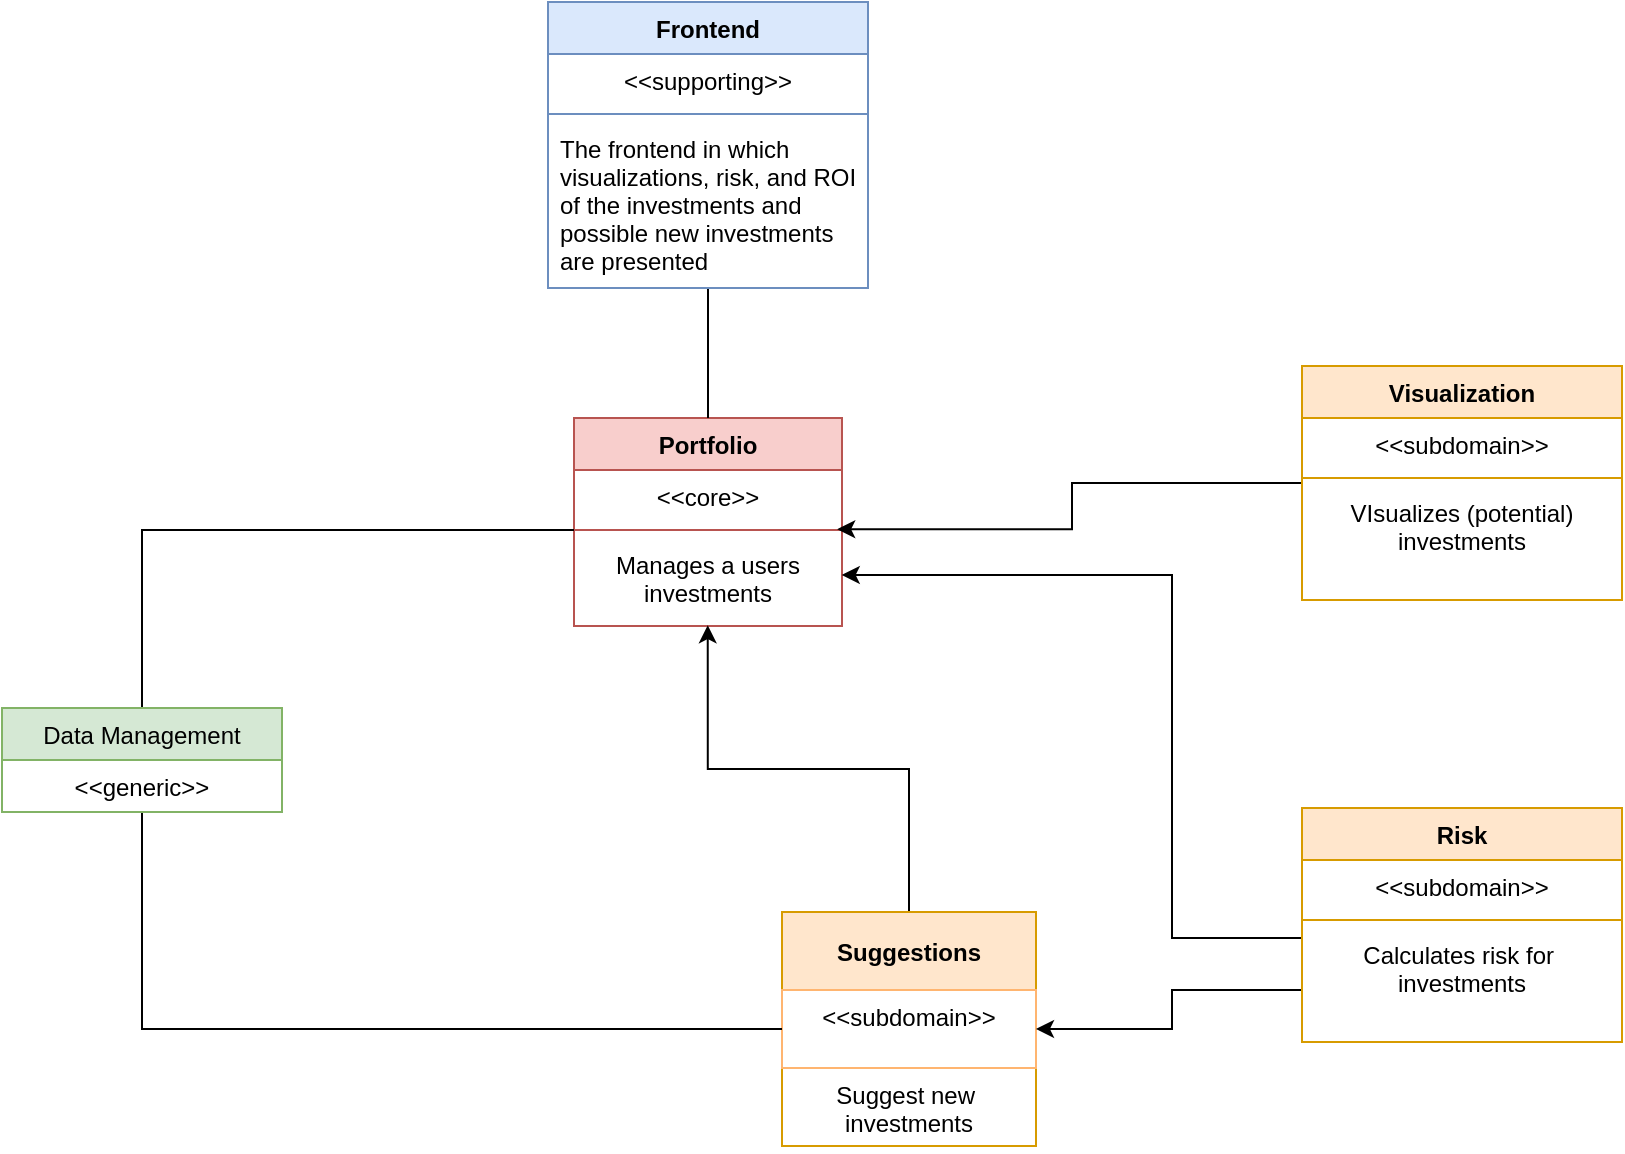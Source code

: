 <mxfile version="20.6.0" type="device"><diagram id="yeP0WfAjVMClLx0-qAxQ" name="Page-1"><mxGraphModel dx="1755" dy="1473" grid="1" gridSize="13" guides="1" tooltips="1" connect="1" arrows="1" fold="1" page="0" pageScale="1" pageWidth="850" pageHeight="1100" math="0" shadow="0"><root><mxCell id="0"/><mxCell id="1" parent="0"/><mxCell id="JE3gUee1A4f3gFkFFz_t-2" value="Portfolio" style="swimlane;fontStyle=1;align=center;verticalAlign=top;childLayout=stackLayout;horizontal=1;startSize=26;horizontalStack=0;resizeParent=1;resizeParentMax=0;resizeLast=0;collapsible=1;marginBottom=0;fillColor=#f8cecc;strokeColor=#b85450;" vertex="1" parent="1"><mxGeometry x="247" y="-247" width="134" height="104" as="geometry"/></mxCell><mxCell id="JE3gUee1A4f3gFkFFz_t-3" value="&lt;&lt;core&gt;&gt;" style="text;strokeColor=none;fillColor=none;align=center;verticalAlign=top;spacingLeft=4;spacingRight=4;overflow=hidden;rotatable=0;points=[[0,0.5],[1,0.5]];portConstraint=eastwest;" vertex="1" parent="JE3gUee1A4f3gFkFFz_t-2"><mxGeometry y="26" width="134" height="26" as="geometry"/></mxCell><mxCell id="JE3gUee1A4f3gFkFFz_t-4" value="" style="line;strokeWidth=1;fillColor=none;align=left;verticalAlign=middle;spacingTop=-1;spacingLeft=3;spacingRight=3;rotatable=0;labelPosition=right;points=[];portConstraint=eastwest;strokeColor=inherit;" vertex="1" parent="JE3gUee1A4f3gFkFFz_t-2"><mxGeometry y="52" width="134" height="8" as="geometry"/></mxCell><mxCell id="JE3gUee1A4f3gFkFFz_t-5" value="Manages a users &#10;investments&#10;" style="text;strokeColor=none;fillColor=none;align=center;verticalAlign=top;spacingLeft=4;spacingRight=4;overflow=hidden;rotatable=0;points=[[0,0.5],[1,0.5]];portConstraint=eastwest;" vertex="1" parent="JE3gUee1A4f3gFkFFz_t-2"><mxGeometry y="60" width="134" height="44" as="geometry"/></mxCell><mxCell id="JE3gUee1A4f3gFkFFz_t-28" style="edgeStyle=orthogonalEdgeStyle;rounded=0;orthogonalLoop=1;jettySize=auto;html=1;entryX=0.499;entryY=0.991;entryDx=0;entryDy=0;entryPerimeter=0;" edge="1" parent="1" source="JE3gUee1A4f3gFkFFz_t-18" target="JE3gUee1A4f3gFkFFz_t-5"><mxGeometry relative="1" as="geometry"/></mxCell><mxCell id="JE3gUee1A4f3gFkFFz_t-18" value="Suggestions" style="swimlane;fontStyle=1;childLayout=stackLayout;horizontal=1;startSize=39;fillColor=#ffe6cc;horizontalStack=0;resizeParent=1;resizeParentMax=0;resizeLast=0;collapsible=1;marginBottom=0;strokeColor=#d79b00;" vertex="1" parent="1"><mxGeometry x="351" width="127" height="117" as="geometry"><mxRectangle x="364" y="-13" width="104" height="39" as="alternateBounds"/></mxGeometry></mxCell><mxCell id="JE3gUee1A4f3gFkFFz_t-76" value="&lt;&lt;subdomain&gt;&gt;" style="text;align=center;verticalAlign=top;spacingLeft=4;spacingRight=4;overflow=hidden;rotatable=0;points=[[0,0.5],[1,0.5]];portConstraint=eastwest;strokeColor=#FFB570;" vertex="1" parent="JE3gUee1A4f3gFkFFz_t-18"><mxGeometry y="39" width="127" height="39" as="geometry"/></mxCell><mxCell id="JE3gUee1A4f3gFkFFz_t-19" value="Suggest new &#10;investments" style="text;strokeColor=none;fillColor=none;align=center;verticalAlign=top;spacingLeft=4;spacingRight=4;overflow=hidden;rotatable=0;points=[[0,0.5],[1,0.5]];portConstraint=eastwest;" vertex="1" parent="JE3gUee1A4f3gFkFFz_t-18"><mxGeometry y="78" width="127" height="39" as="geometry"/></mxCell><mxCell id="JE3gUee1A4f3gFkFFz_t-61" style="edgeStyle=orthogonalEdgeStyle;rounded=0;orthogonalLoop=1;jettySize=auto;html=1;entryX=0.982;entryY=0.452;entryDx=0;entryDy=0;entryPerimeter=0;endArrow=classic;endFill=1;" edge="1" parent="1" source="JE3gUee1A4f3gFkFFz_t-56" target="JE3gUee1A4f3gFkFFz_t-4"><mxGeometry relative="1" as="geometry"/></mxCell><mxCell id="JE3gUee1A4f3gFkFFz_t-56" value="Visualization" style="swimlane;fontStyle=1;align=center;verticalAlign=top;childLayout=stackLayout;horizontal=1;startSize=26;horizontalStack=0;resizeParent=1;resizeParentMax=0;resizeLast=0;collapsible=1;marginBottom=0;fillColor=#ffe6cc;strokeColor=#d79b00;" vertex="1" parent="1"><mxGeometry x="611" y="-273" width="160" height="117" as="geometry"/></mxCell><mxCell id="JE3gUee1A4f3gFkFFz_t-57" value="&lt;&lt;subdomain&gt;&gt;" style="text;strokeColor=none;fillColor=none;align=center;verticalAlign=top;spacingLeft=4;spacingRight=4;overflow=hidden;rotatable=0;points=[[0,0.5],[1,0.5]];portConstraint=eastwest;" vertex="1" parent="JE3gUee1A4f3gFkFFz_t-56"><mxGeometry y="26" width="160" height="26" as="geometry"/></mxCell><mxCell id="JE3gUee1A4f3gFkFFz_t-58" value="" style="line;strokeWidth=1;fillColor=none;align=left;verticalAlign=middle;spacingTop=-1;spacingLeft=3;spacingRight=3;rotatable=0;labelPosition=right;points=[];portConstraint=eastwest;strokeColor=inherit;" vertex="1" parent="JE3gUee1A4f3gFkFFz_t-56"><mxGeometry y="52" width="160" height="8" as="geometry"/></mxCell><mxCell id="JE3gUee1A4f3gFkFFz_t-59" value="VIsualizes (potential)&#10;investments" style="text;strokeColor=none;fillColor=none;align=center;verticalAlign=top;spacingLeft=4;spacingRight=4;overflow=hidden;rotatable=0;points=[[0,0.5],[1,0.5]];portConstraint=eastwest;" vertex="1" parent="JE3gUee1A4f3gFkFFz_t-56"><mxGeometry y="60" width="160" height="57" as="geometry"/></mxCell><mxCell id="JE3gUee1A4f3gFkFFz_t-81" style="edgeStyle=orthogonalEdgeStyle;rounded=0;orthogonalLoop=1;jettySize=auto;html=1;entryX=0.999;entryY=0.42;entryDx=0;entryDy=0;entryPerimeter=0;endArrow=classic;endFill=1;" edge="1" parent="1" source="JE3gUee1A4f3gFkFFz_t-62" target="JE3gUee1A4f3gFkFFz_t-5"><mxGeometry relative="1" as="geometry"><Array as="points"><mxPoint x="546" y="13"/><mxPoint x="546" y="-169"/></Array></mxGeometry></mxCell><mxCell id="JE3gUee1A4f3gFkFFz_t-82" style="edgeStyle=orthogonalEdgeStyle;rounded=0;orthogonalLoop=1;jettySize=auto;html=1;entryX=1;entryY=0.5;entryDx=0;entryDy=0;endArrow=classic;endFill=1;" edge="1" parent="1" source="JE3gUee1A4f3gFkFFz_t-62" target="JE3gUee1A4f3gFkFFz_t-76"><mxGeometry relative="1" as="geometry"><Array as="points"><mxPoint x="546" y="39"/><mxPoint x="546" y="59"/></Array></mxGeometry></mxCell><mxCell id="JE3gUee1A4f3gFkFFz_t-62" value="Risk" style="swimlane;fontStyle=1;align=center;verticalAlign=top;childLayout=stackLayout;horizontal=1;startSize=26;horizontalStack=0;resizeParent=1;resizeParentMax=0;resizeLast=0;collapsible=1;marginBottom=0;fillColor=#ffe6cc;strokeColor=#d79b00;" vertex="1" parent="1"><mxGeometry x="611" y="-52" width="160" height="117" as="geometry"/></mxCell><mxCell id="JE3gUee1A4f3gFkFFz_t-63" value="&lt;&lt;subdomain&gt;&gt;" style="text;strokeColor=none;fillColor=none;align=center;verticalAlign=top;spacingLeft=4;spacingRight=4;overflow=hidden;rotatable=0;points=[[0,0.5],[1,0.5]];portConstraint=eastwest;" vertex="1" parent="JE3gUee1A4f3gFkFFz_t-62"><mxGeometry y="26" width="160" height="26" as="geometry"/></mxCell><mxCell id="JE3gUee1A4f3gFkFFz_t-64" value="" style="line;strokeWidth=1;fillColor=none;align=left;verticalAlign=middle;spacingTop=-1;spacingLeft=3;spacingRight=3;rotatable=0;labelPosition=right;points=[];portConstraint=eastwest;strokeColor=inherit;" vertex="1" parent="JE3gUee1A4f3gFkFFz_t-62"><mxGeometry y="52" width="160" height="8" as="geometry"/></mxCell><mxCell id="JE3gUee1A4f3gFkFFz_t-65" value="Calculates risk for &#10;investments" style="text;strokeColor=none;fillColor=none;align=center;verticalAlign=top;spacingLeft=4;spacingRight=4;overflow=hidden;rotatable=0;points=[[0,0.5],[1,0.5]];portConstraint=eastwest;" vertex="1" parent="JE3gUee1A4f3gFkFFz_t-62"><mxGeometry y="60" width="160" height="57" as="geometry"/></mxCell><mxCell id="JE3gUee1A4f3gFkFFz_t-87" style="edgeStyle=orthogonalEdgeStyle;rounded=0;orthogonalLoop=1;jettySize=auto;html=1;endArrow=none;endFill=0;" edge="1" parent="1" source="JE3gUee1A4f3gFkFFz_t-83" target="JE3gUee1A4f3gFkFFz_t-4"><mxGeometry relative="1" as="geometry"/></mxCell><mxCell id="JE3gUee1A4f3gFkFFz_t-88" style="edgeStyle=orthogonalEdgeStyle;rounded=0;orthogonalLoop=1;jettySize=auto;html=1;entryX=0;entryY=0.5;entryDx=0;entryDy=0;endArrow=none;endFill=0;" edge="1" parent="1" source="JE3gUee1A4f3gFkFFz_t-83" target="JE3gUee1A4f3gFkFFz_t-76"><mxGeometry relative="1" as="geometry"/></mxCell><mxCell id="JE3gUee1A4f3gFkFFz_t-83" value="Data Management" style="swimlane;fontStyle=0;childLayout=stackLayout;horizontal=1;startSize=26;fillColor=#d5e8d4;horizontalStack=0;resizeParent=1;resizeParentMax=0;resizeLast=0;collapsible=1;marginBottom=0;rounded=0;labelBackgroundColor=none;labelBorderColor=none;strokeColor=#82b366;html=0;" vertex="1" parent="1"><mxGeometry x="-39" y="-102" width="140" height="52" as="geometry"/></mxCell><mxCell id="JE3gUee1A4f3gFkFFz_t-84" value="&lt;&lt;generic&gt;&gt;" style="text;strokeColor=none;fillColor=none;align=center;verticalAlign=top;spacingLeft=4;spacingRight=4;overflow=hidden;rotatable=0;points=[[0,0.5],[1,0.5]];portConstraint=eastwest;rounded=0;labelBackgroundColor=none;labelBorderColor=none;html=0;" vertex="1" parent="JE3gUee1A4f3gFkFFz_t-83"><mxGeometry y="26" width="140" height="26" as="geometry"/></mxCell><mxCell id="JE3gUee1A4f3gFkFFz_t-99" style="edgeStyle=orthogonalEdgeStyle;rounded=0;orthogonalLoop=1;jettySize=auto;html=1;entryX=0.5;entryY=0;entryDx=0;entryDy=0;endArrow=none;endFill=0;" edge="1" parent="1" source="JE3gUee1A4f3gFkFFz_t-95" target="JE3gUee1A4f3gFkFFz_t-2"><mxGeometry relative="1" as="geometry"/></mxCell><mxCell id="JE3gUee1A4f3gFkFFz_t-95" value="Frontend" style="swimlane;fontStyle=1;align=center;verticalAlign=top;childLayout=stackLayout;horizontal=1;startSize=26;horizontalStack=0;resizeParent=1;resizeParentMax=0;resizeLast=0;collapsible=1;marginBottom=0;rounded=0;labelBackgroundColor=none;labelBorderColor=none;strokeColor=#6c8ebf;html=0;fillColor=#dae8fc;" vertex="1" parent="1"><mxGeometry x="234" y="-455" width="160" height="143" as="geometry"/></mxCell><mxCell id="JE3gUee1A4f3gFkFFz_t-96" value="&lt;&lt;supporting&gt;&gt;" style="text;strokeColor=none;fillColor=none;align=center;verticalAlign=top;spacingLeft=4;spacingRight=4;overflow=hidden;rotatable=0;points=[[0,0.5],[1,0.5]];portConstraint=eastwest;rounded=0;labelBackgroundColor=none;labelBorderColor=none;html=0;" vertex="1" parent="JE3gUee1A4f3gFkFFz_t-95"><mxGeometry y="26" width="160" height="26" as="geometry"/></mxCell><mxCell id="JE3gUee1A4f3gFkFFz_t-97" value="" style="line;strokeWidth=1;fillColor=none;align=left;verticalAlign=middle;spacingTop=-1;spacingLeft=3;spacingRight=3;rotatable=0;labelPosition=right;points=[];portConstraint=eastwest;strokeColor=inherit;rounded=0;labelBackgroundColor=none;labelBorderColor=none;html=0;" vertex="1" parent="JE3gUee1A4f3gFkFFz_t-95"><mxGeometry y="52" width="160" height="8" as="geometry"/></mxCell><mxCell id="JE3gUee1A4f3gFkFFz_t-98" value="The frontend in which &#10;visualizations, risk, and ROI&#10;of the investments and &#10;possible new investments&#10;are presented" style="text;strokeColor=none;fillColor=none;align=left;verticalAlign=top;spacingLeft=4;spacingRight=4;overflow=hidden;rotatable=0;points=[[0,0.5],[1,0.5]];portConstraint=eastwest;rounded=0;labelBackgroundColor=none;labelBorderColor=none;html=0;" vertex="1" parent="JE3gUee1A4f3gFkFFz_t-95"><mxGeometry y="60" width="160" height="83" as="geometry"/></mxCell></root></mxGraphModel></diagram></mxfile>